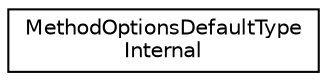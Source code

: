 digraph "类继承关系图"
{
 // LATEX_PDF_SIZE
  edge [fontname="Helvetica",fontsize="10",labelfontname="Helvetica",labelfontsize="10"];
  node [fontname="Helvetica",fontsize="10",shape=record];
  rankdir="LR";
  Node0 [label="MethodOptionsDefaultType\lInternal",height=0.2,width=0.4,color="black", fillcolor="white", style="filled",URL="$structMethodOptionsDefaultTypeInternal.html",tooltip=" "];
}
